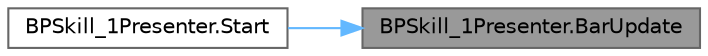 digraph "BPSkill_1Presenter.BarUpdate"
{
 // LATEX_PDF_SIZE
  bgcolor="transparent";
  edge [fontname=Helvetica,fontsize=10,labelfontname=Helvetica,labelfontsize=10];
  node [fontname=Helvetica,fontsize=10,shape=box,height=0.2,width=0.4];
  rankdir="RL";
  Node1 [id="Node000001",label="BPSkill_1Presenter.BarUpdate",height=0.2,width=0.4,color="gray40", fillcolor="grey60", style="filled", fontcolor="black",tooltip=" "];
  Node1 -> Node2 [id="edge1_Node000001_Node000002",dir="back",color="steelblue1",style="solid",tooltip=" "];
  Node2 [id="Node000002",label="BPSkill_1Presenter.Start",height=0.2,width=0.4,color="grey40", fillcolor="white", style="filled",URL="$class_b_p_skill__1_presenter.html#a904704707a1d4b89a733e428bf5cd28d",tooltip=" "];
}
